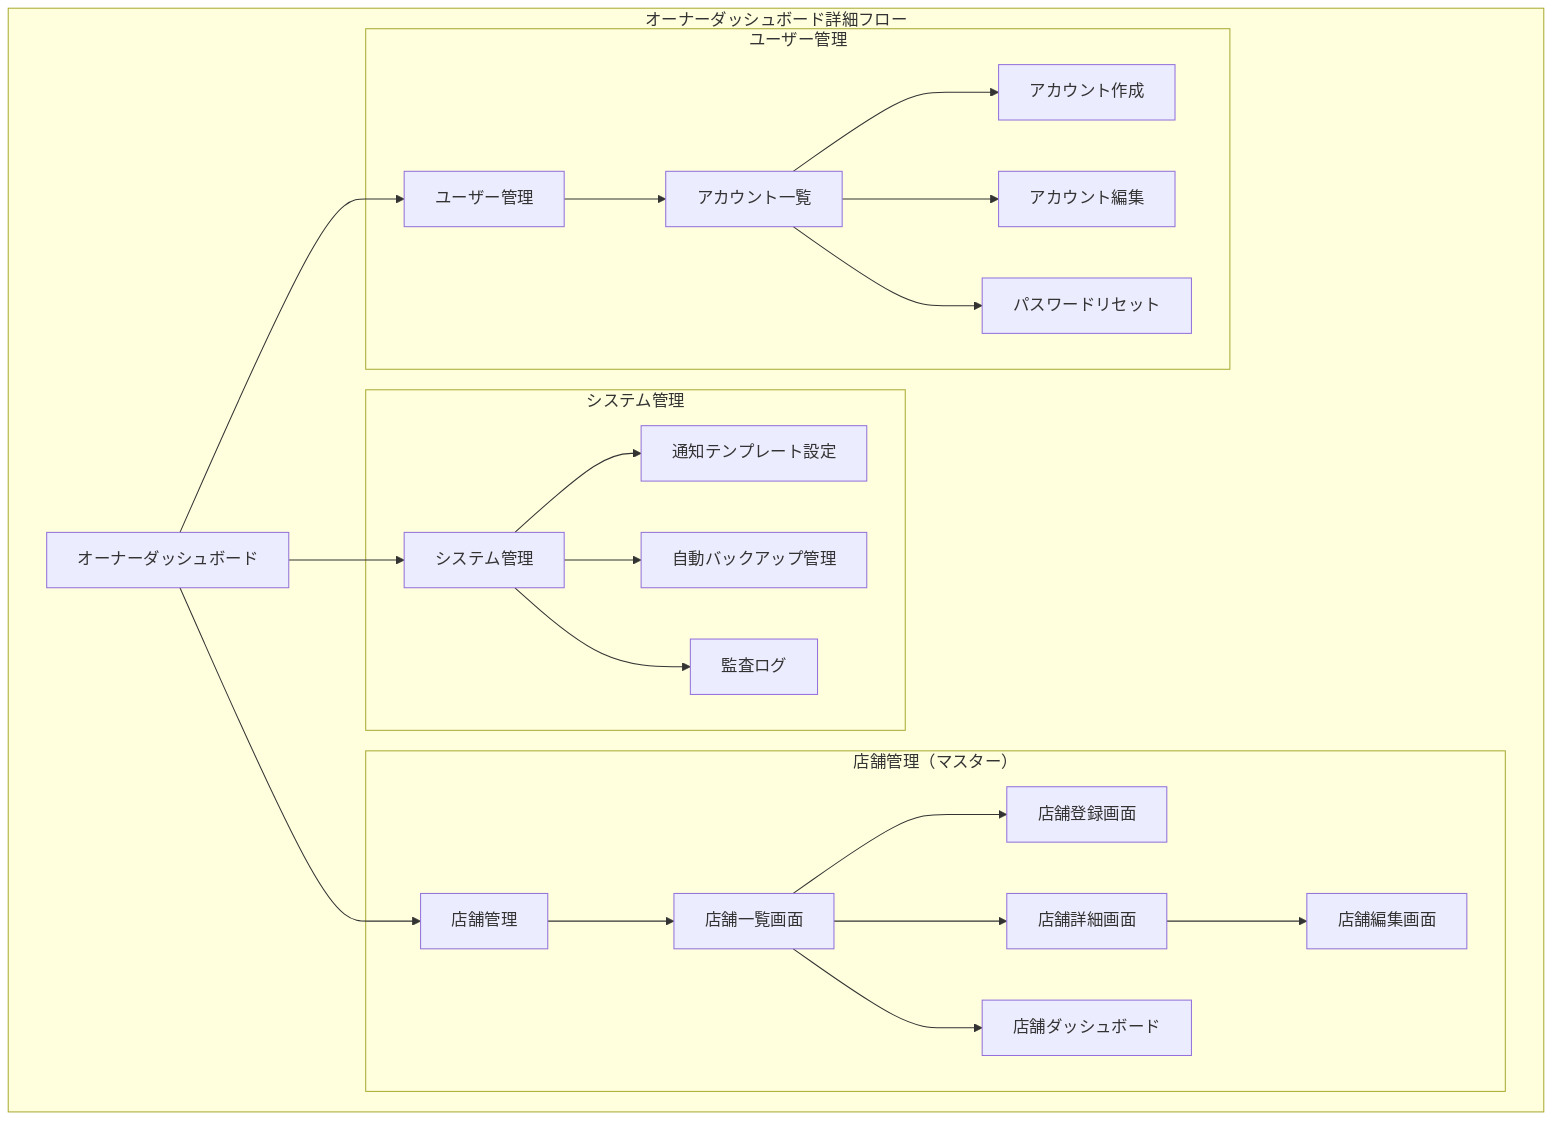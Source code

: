 flowchart TD
  subgraph AdminOwnerDashboardDetail["オーナーダッシュボード詳細フロー"]
    A2["オーナーダッシュボード"]

    %% システム管理
    A2 --> B1["システム管理"]
    subgraph SystemMgmt["システム管理"]
      B1 --> S11["通知テンプレート設定"]
      B1 --> S12["自動バックアップ管理"]
      B1 --> S13["監査ログ"]
    end

    %% 店舗管理（マスター）
    A2 --> B2["店舗管理"]
    subgraph StoreMgmt["店舗管理（マスター）"]
      B2 --> M1["店舗一覧画面"]
      M1 --> M2["店舗登録画面"]
      M1 --> M3["店舗詳細画面"]
      M3 --> M4["店舗編集画面"]
      M1 --> C2["店舗ダッシュボード"]
    end

    %% ユーザー管理
    A2 --> B3["ユーザー管理"]
    subgraph UserMgmt["ユーザー管理"]
      B3 --> U1["アカウント一覧"]
      U1 --> U11["アカウント作成"]
      U1 --> U12["アカウント編集"]
      U1 --> U13["パスワードリセット"]
    end
  end